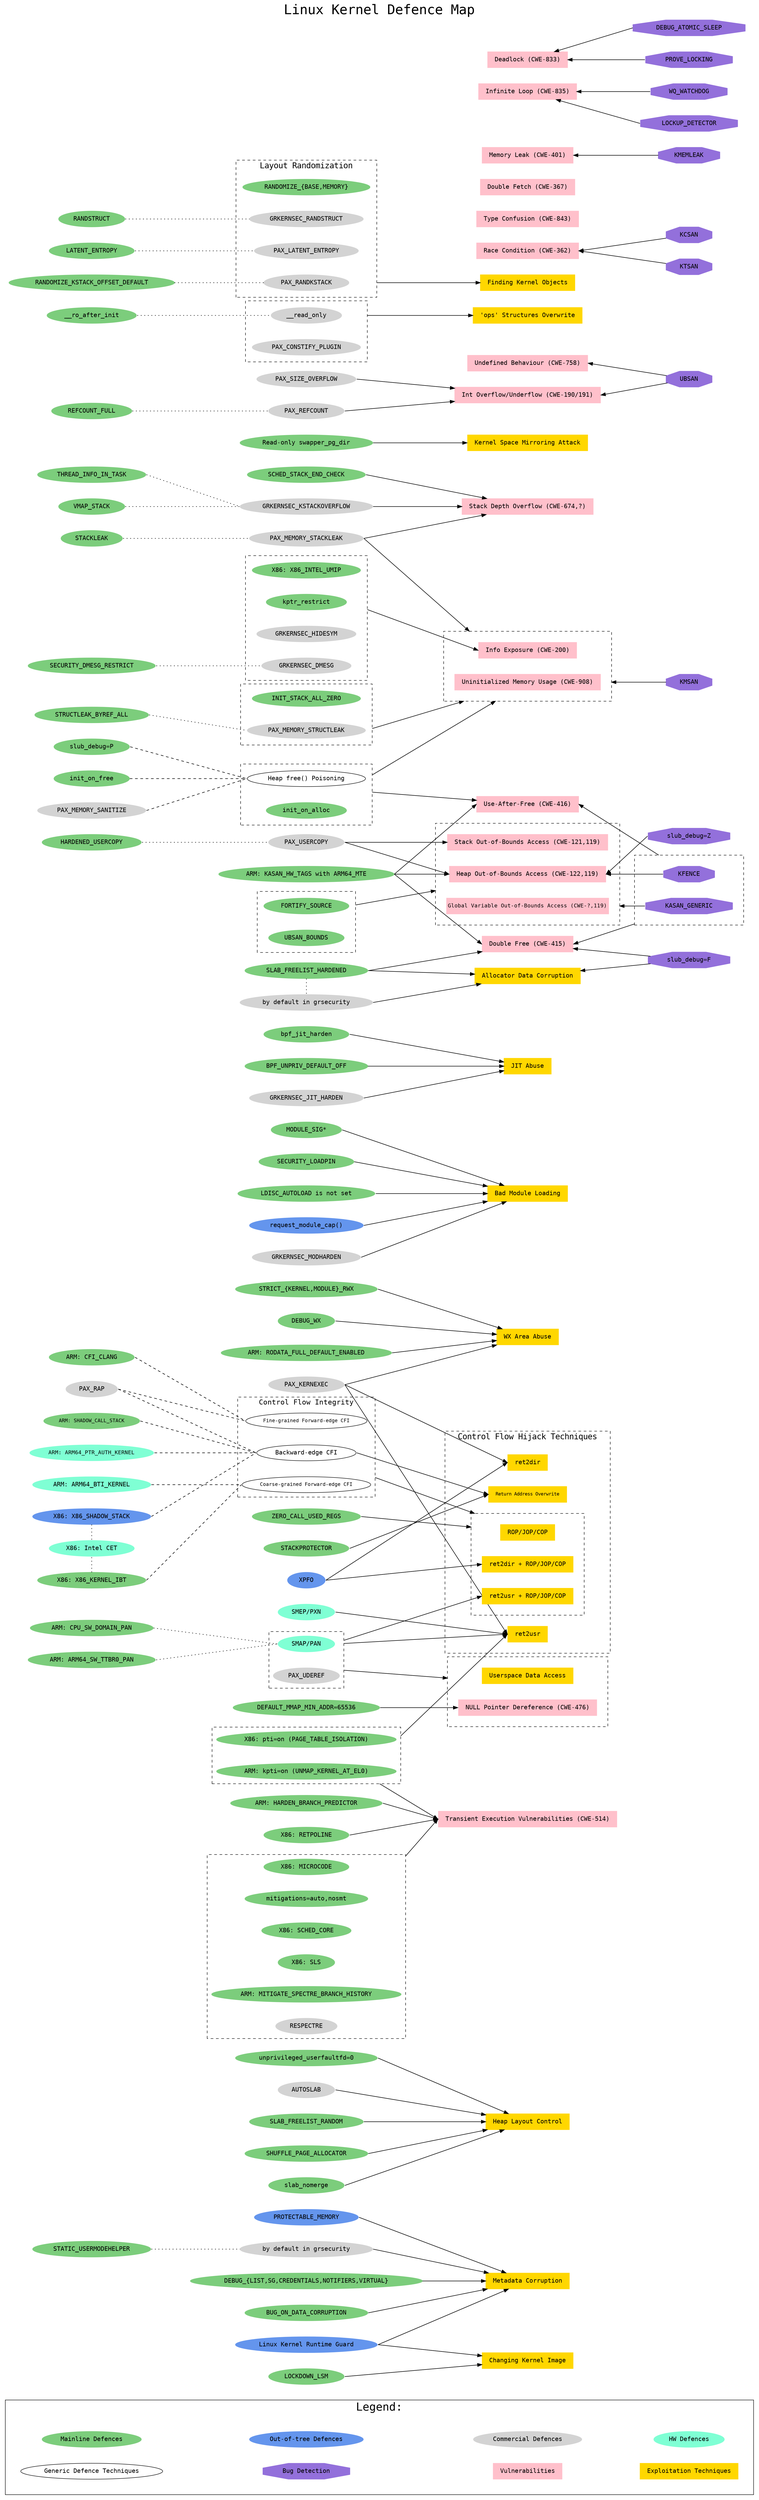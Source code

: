//
// Linux Kernel Defence Map showing the relationships between:
//  - Vulnerability classes
//  - Exploitation techniques
//  - Bug detection mechanisms
//  - Defence technologies
//
// Author: Alexander Popov <alex.popov@linux.com>
//
// License terms: GNU General Public License (GPL), version 3.0.
// For details see LICENSE file.
//
// The node connections don't mean "full mitigation."
// Rather, each connection represents some kind of relationship.
// So this map should help to navigate the documentation and Linux kernel sources.
// See the references in README.md.
//
// This map describes kernel security hardening.
// It doesn't cover cutting attack surface, userspace security features
// and policies enforced by various Linux Security Modules (LSM).
//
// It is written in DOT language.
// How to generate svg:
//    dot -Tsvg linux-kernel-defence-map.dot -o linux-kernel-defence-map.svg
//

digraph {
  labelloc=top;
  fontsize=30;
  fontname=monospace;
  label="Linux Kernel Defence Map";
  compound=true;
  nodesep=0.5;
  splines=line;
  remincross=true;

  rankdir=LR;
  node [style=filled, fontname=monospace, margin="0.22,0.055"];
  edge [penwidth=1.2];

  subgraph cluster_legend {
    fontsize=25;
    label="Legend:";
    style="solid";
    margin=35;

    "Mainline Defences" [shape=oval, color=palegreen3];
    "Out-of-tree Defences" [shape=oval, color=cornflowerblue];
    "Commercial Defences" [shape=oval, color=lightgrey];
    "HW Defences" [shape=oval, color=aquamarine];
    "Generic Defence Techniques" [shape=oval, color=black, style=solid];
    "Bug Detection" [shape=octagon, color=mediumpurple];
    "Vulnerabilities" [shape=box, color=pink];
    "Exploitation Techniques" [shape=box, color=gold];
  }

  // For pretty legend layout:
  edge [arrowhead=none, style=invis];
  "Mainline Defences":e -> "Out-of-tree Defences";
  "Out-of-tree Defences":e -> "Commercial Defences";
  "Commercial Defences":e -> "HW Defences";
  "Generic Defence Techniques":e -> "Bug Detection";
  "Bug Detection":e -> "Vulnerabilities";
  "Vulnerabilities":e -> "Exploitation Techniques";


  // Defences
  {
    rank=same;

    // Mainline Defences
    node [shape=oval, color=palegreen3, style=filled];
    "DEBUG_{LIST,SG,CREDENTIALS,NOTIFIERS,VIRTUAL}";
    "SLAB_FREELIST_RANDOM";
    "SHUFFLE_PAGE_ALLOCATOR";
    "STRICT_{KERNEL,MODULE}_RWX";
    "DEBUG_WX";
    "ARM: RODATA_FULL_DEFAULT_ENABLED";
    "BUG_ON_DATA_CORRUPTION";
    "MODULE_SIG*";
    "SECURITY_LOADPIN";
    "bpf_jit_harden";
    "DEFAULT_MMAP_MIN_ADDR=65536";
    "SCHED_STACK_END_CHECK";
    "slab_nomerge"; // similar to disabled SLAB_MERGE_DEFAULT
    "LOCKDOWN_LSM";
    "unprivileged_userfaultfd=0";
    "LDISC_AUTOLOAD is not set";
    "STACKPROTECTOR";
    "ARM: KASAN_HW_TAGS with ARM64_MTE";
    "ZERO_CALL_USED_REGS";
    "Read-only swapper_pg_dir";
    "ARM: HARDEN_BRANCH_PREDICTOR";
    "X86: RETPOLINE";
    "BPF_UNPRIV_DEFAULT_OFF";

    // Out-of-tree Defences
    node [shape=oval, color=cornflowerblue];
    "XPFO";
    "PROTECTABLE_MEMORY";
    "request_module_cap()";
    "Linux Kernel Runtime Guard"; // Disable MODULE_UNLOAD to make bypass harder

    // Commercial Defences
    node [shape=oval, color=lightgrey];
    "GRKERNSEC_KSTACKOVERFLOW";
    "PAX_REFCOUNT";
    "PAX_SIZE_OVERFLOW";
    "PAX_USERCOPY";
    "PAX_KERNEXEC";
    "GRKERNSEC_JIT_HARDEN";
    "PAX_MEMORY_STACKLEAK";
    "GRKERNSEC_MODHARDEN";
    grsecurity_hardened_usermodehelper [label="by default in grsecurity"];
    "AUTOSLAB";

    // HW Defences
    node [shape=oval, color=aquamarine];
    "SMEP/PXN";
  }

  subgraph cluster_cfi {
    label="Control Flow Integrity";
    fontsize=16;
    rank=same;
    style="dashed";
    margin=10;
    // Generic Defence Techniques
    node [shape=oval, color=black, style=solid];
    "Coarse-grained Forward-edge CFI" [fontsize=11];
    "Fine-grained Forward-edge CFI" [fontsize=11];
    "Backward-edge CFI";
  }

  subgraph cluster_cwe514_mitigations {
    label="";
    rank=same;
    style="dashed";
    margin=10;
    node [shape=oval, color=palegreen3]; // Mainline Defences
    "X86: MICROCODE";
    "mitigations=auto,nosmt";
    "X86: SCHED_CORE";
    "X86: SLS";
    "ARM: MITIGATE_SPECTRE_BRANCH_HISTORY";

    "RESPECTRE" [shape=oval, color=lightgrey]; // Commercial Defence
  }

  subgraph cluster_pti {
    label="";
    rank=same;
    style="dashed";
    margin=10;
    node [shape=oval, color=palegreen3]; // Mainline Defences
    "X86: pti=on (PAGE_TABLE_ISOLATION)";
    "ARM: kpti=on (UNMAP_KERNEL_AT_EL0)";
  }

  subgraph cluster_smap_pan_uderef {
    label="";
    rank=same;
    style="dashed";
    margin=10;
    "SMAP/PAN" [shape=oval, color=aquamarine]; // HW Defence
    "PAX_UDEREF" [shape=oval, color=lightgrey]; // Commercial Defence
  }

  subgraph cluster_ro {
    label="";
    rank=same;
    style="dashed";
    margin=15;
    // Commercial Defences
    node [shape=oval, color=lightgrey];
    "__read_only";
    "PAX_CONSTIFY_PLUGIN";
  }

  subgraph cluster_layout_randomization {
    label="Layout Randomization";
    rank=same;
    fontsize=18;
    style="dashed";
    margin=15;
    "RANDOMIZE_{BASE,MEMORY}" [shape=oval, color=palegreen3]; // Mainline Defence
    "GRKERNSEC_RANDSTRUCT" [shape=oval, color=lightgrey]; // Commercial Defence
    "PAX_RANDKSTACK" [shape=oval, color=lightgrey]; // Commercial Defence
    "PAX_LATENT_ENTROPY" [shape=oval, color=lightgrey]; // Commercial Defence
  }

  subgraph cluster_info_exposure_mitigations {
    label="";
    rank=same;
    style="dashed";
    margin=15;
    "X86: X86_INTEL_UMIP" [shape=oval, color=palegreen3]; // Mainline Defence
    "kptr_restrict" [shape=oval, color=palegreen3]; // Mainline Defence
    "GRKERNSEC_HIDESYM" [shape=oval, color=lightgrey]; // Commercial Defence
    "GRKERNSEC_DMESG" [shape=oval, color=lightgrey]; // Commercial Defence
  }

  subgraph cluster_freelist_hardening {
    label="";
    rank=same;
    style="invis";
    margin=15;
    "SLAB_FREELIST_HARDENED" [shape=oval, color=palegreen3]; // Mainline Defence
    grsecurity_hardened_freelist [label="by default in grsecurity", shape=oval, color=lightgrey]; // Commercial Defence
  }

  subgraph cluster_stack_init {
    label="";
    rank=same;
    style="dashed";
    margin=15;
    "INIT_STACK_ALL_ZERO" [shape=oval, color=palegreen3]; // Mainline Defence
    "PAX_MEMORY_STRUCTLEAK" [shape=oval, color=lightgrey]; // Commercial Defence
  }

  subgraph cluster_heap_erasing {
    label="";
    rank=same;
    style="dashed";
    margin=15;
    "Heap free() Poisoning" [shape=oval, color=black, style=solid]; // Generic Defence Technique
    "init_on_alloc" [shape=oval, color=palegreen3]; // Mainline Defence
  }

  subgraph cluster_oob_detection {
    label="";
    rank=same;
    style="dashed";
    margin=15;
    node [shape=oval, color=palegreen3]; // Mainline Defence
    "FORTIFY_SOURCE";
    "UBSAN_BOUNDS";
  }

  // Defences: child nodes
  {
    rank=same;

    // Mainline Defences
    node [shape=oval, color=palegreen3];
    "REFCOUNT_FULL";
    "HARDENED_USERCOPY";
    "VMAP_STACK";
    "THREAD_INFO_IN_TASK";
    "RANDSTRUCT";
    "STRUCTLEAK_BYREF_ALL";
    "LATENT_ENTROPY";
    "__ro_after_init";
    "SECURITY_DMESG_RESTRICT";
    "ARM: CPU_SW_DOMAIN_PAN";
    "ARM: ARM64_SW_TTBR0_PAN";
    "STATIC_USERMODEHELPER";
    "slub_debug=P"; // object and padding poisoning
    "init_on_free";
    "STACKLEAK";
    "RANDOMIZE_KSTACK_OFFSET_DEFAULT";
    "ARM: CFI_CLANG";
    "ARM: SHADOW_CALL_STACK" [fontsize=11];

    // Out-of-tree Defences
    node [shape=oval, color=cornflowerblue];

    // Commercial Defences
    node [shape=oval, color=lightgrey];
    "PAX_RAP";
    "PAX_MEMORY_SANITIZE";

    // HW Defences
    node [shape=oval, color=aquamarine];
    "ARM: ARM64_PTR_AUTH_KERNEL" [fontsize=12];
    "ARM: ARM64_BTI_KERNEL";
  }

  subgraph cluster_cet {
    label="";
    rank=same;
    style="invis";
    margin=10;
    "X86: Intel CET" [shape=oval, color=aquamarine]; // HW Defence
    "X86: X86_KERNEL_IBT" [shape=oval, color=palegreen3]; // Mainline Defence
    "X86: X86_SHADOW_STACK" [shape=oval, color=cornflowerblue]; // Out-of-tree Defence
  }

  // Defences relations
  edge [style=dotted, arrowhead=none, dir=none, headport=_, tailport=_];
  "ARM: CFI_CLANG":e -> "Fine-grained Forward-edge CFI":w [style=dashed];
  "ARM: ARM64_BTI_KERNEL":e -> "Coarse-grained Forward-edge CFI":w [style=dashed];
  "X86: Intel CET":e -> "Coarse-grained Forward-edge CFI":w [style=invis];
  "X86: Intel CET":e -> "Backward-edge CFI":w [style=invis];
  "X86: X86_KERNEL_IBT":e -> "Coarse-grained Forward-edge CFI":w [style=dashed];
  "X86: X86_KERNEL_IBT" -> "X86: Intel CET" [constraint=false];
  "X86: X86_SHADOW_STACK":e -> "Backward-edge CFI":w [style=dashed];
  "X86: X86_SHADOW_STACK" -> "X86: Intel CET" [constraint=false];
  "PAX_RAP":e -> "Fine-grained Forward-edge CFI":w [style=dashed];
  "PAX_RAP":e -> "Backward-edge CFI":w [style=dashed];
  "ARM: ARM64_PTR_AUTH_KERNEL":e -> "Backward-edge CFI":w [style=dashed];
  "ARM: SHADOW_CALL_STACK":e -> "Backward-edge CFI":w [style=dashed];
  "REFCOUNT_FULL":e -> "PAX_REFCOUNT":w;
  "HARDENED_USERCOPY":e -> "PAX_USERCOPY":w;
  "VMAP_STACK":e -> "GRKERNSEC_KSTACKOVERFLOW":w;
  "THREAD_INFO_IN_TASK":e -> "GRKERNSEC_KSTACKOVERFLOW":w;
  "RANDSTRUCT":e -> "GRKERNSEC_RANDSTRUCT";
  "STRUCTLEAK_BYREF_ALL":e -> "PAX_MEMORY_STRUCTLEAK":w;
  "LATENT_ENTROPY":e -> "PAX_LATENT_ENTROPY";
  "__ro_after_init":e -> "__read_only";
  "SECURITY_DMESG_RESTRICT":e -> "GRKERNSEC_DMESG";
  "STACKLEAK":e -> "PAX_MEMORY_STACKLEAK":w;
  "ARM: CPU_SW_DOMAIN_PAN":e -> "SMAP/PAN":w;
  "ARM: ARM64_SW_TTBR0_PAN":e -> "SMAP/PAN":w;
  "STATIC_USERMODEHELPER":e -> grsecurity_hardened_usermodehelper;
  "SLAB_FREELIST_HARDENED" -> grsecurity_hardened_freelist [constraint=false];
  "PAX_MEMORY_SANITIZE":e -> "Heap free() Poisoning":w [style=dashed];
  "slub_debug=P":e -> "Heap free() Poisoning":w [style=dashed];
  "init_on_free" -> "Heap free() Poisoning":w [style=dashed];
  "RANDOMIZE_KSTACK_OFFSET_DEFAULT":e -> "PAX_RANDKSTACK";


  // Vulnerabilities and Exploitation Techniques
  {
    rank=same;

    // Vulnerabilities
    node [shape=box, color=pink];
    "Stack Depth Overflow (CWE-674,?)" [URL="https://cwe.mitre.org/data/definitions/674.html"];
    "Int Overflow/Underflow (CWE-190/191)" [URL="https://cwe.mitre.org/data/definitions/190.html"];
    "Use-After-Free (CWE-416)" [URL="https://cwe.mitre.org/data/definitions/416.html"];
    "Double Free (CWE-415)" [URL="https://cwe.mitre.org/data/definitions/415.html"];
    "Race Condition (CWE-362)" [URL="https://cwe.mitre.org/data/definitions/362.html"];
    "Undefined Behaviour (CWE-758)" [URL="https://cwe.mitre.org/data/definitions/758.html"];
    "Type Confusion (CWE-843)" [URL="https://cwe.mitre.org/data/definitions/843.html"];
    "Double Fetch (CWE-367)" [URL="https://cwe.mitre.org/data/definitions/367.html"];
    "Memory Leak (CWE-401)" [URL="https://cwe.mitre.org/data/definitions/401.html"];
    "Transient Execution Vulnerabilities (CWE-514)" [URL="https://cwe.mitre.org/data/definitions/514.html"];

    // Exploitation Techniques
    node [shape=box, color=gold];
    "Metadata Corruption";
    "Allocator Data Corruption";
    "Heap Layout Control";
    "Finding Kernel Objects";
    "JIT Abuse";
    "WX Area Abuse";
    "Changing Kernel Image";
    "Bad Module Loading";
    "'ops' Structures Overwrite";
    "Kernel Space Mirroring Attack";
  }

  subgraph cluster_oob {
    label="";
    rank=same;
    style="dashed";
    margin=25;

    // Vulnerabilities
    node [shape=box, color=pink];
    "Heap Out-of-Bounds Access (CWE-122,119)" [URL="https://cwe.mitre.org/data/definitions/122.html"];
    "Stack Out-of-Bounds Access (CWE-121,119)" [URL="https://cwe.mitre.org/data/definitions/121.html"];
    "Global Variable Out-of-Bounds Access (CWE-?,119)" [fontsize=12, margin="0.04", URL="https://cwe.mitre.org/data/definitions/119.html"];
  }

  subgraph cluster_userspace_access {
    label="";
    rank=same;
    style="dashed";
    margin=25;

    // Vulnerability
    "NULL Pointer Dereference (CWE-476)" [shape=box, color=pink, URL="https://cwe.mitre.org/data/definitions/476.html"];

    // Exploitation Technique
    "Userspace Data Access" [shape=box, color=gold];
  }

  subgraph cluster_control_flow_hijack {
    label="  Control Flow Hijack Techniques  ";
    fontsize=18;
    rank=same;
    style="dashed";
    margin=25;
    node [shape=box, color=gold]; // Exploitation Techniques
    subgraph cluster_with_rop {
      label="";
      margin=25;
      "ROP/JOP/COP";
      "ret2usr + ROP/JOP/COP";
      "ret2dir + ROP/JOP/COP";
    }
    "ret2usr";
    "ret2dir";
    "Return Address Overwrite" [fontsize=10.5];
  }

  subgraph cluster_info_exposures {
    label="";
    rank=same;
    style="dashed";
    margin=25;
    node [shape=box, color=pink]; // Vulnerabilities
    "Info Exposure (CWE-200)" [URL="https://cwe.mitre.org/data/definitions/200.html"];
    "Uninitialized Memory Usage (CWE-908)" [URL="https://cwe.mitre.org/data/definitions/908.html"];
  }

  subgraph cluster_hang {
    label="";
    rank=same;
    style="invis";
    margin=25;
    node [shape=box, color=pink]; // Vulnerabilities
    "Deadlock (CWE-833)" [URL="https://cwe.mitre.org/data/definitions/833.html"];
    "Infinite Loop (CWE-835)" [URL="https://cwe.mitre.org/data/definitions/835.html"];
  }

  // Bug Detection Mechanisms
  {
    rank=same;
    node [shape=octagon, color=mediumpurple];
    "UBSAN";
    "KMSAN";
    "KTSAN";
    "KCSAN";
    "KMEMLEAK";
    "PROVE_LOCKING";
    "DEBUG_ATOMIC_SLEEP";
    "LOCKUP_DETECTOR";
    "WQ_WATCHDOG";
    "slub_debug=F"; // sanity checks
    "slub_debug=Z"; // red zoning
  }

  subgraph cluster_uaf_detection {
    label="";
    rank=same;
    style="dashed";
    margin=25;
    node [shape=octagon, color=mediumpurple]; // Bug Detection Mechanisms
    "KASAN_GENERIC";
    "KFENCE";
  }

  // Relations: Bug Detection Mechanisms vs Vulnerabilities
  edge [style=solid, arrowhead=normal, dir=back, headport=_, tailport=_];
  "Global Variable Out-of-Bounds Access (CWE-?,119)":e -> "KASAN_GENERIC":w [ltail=cluster_oob];
  "Use-After-Free (CWE-416)":e -> "KFENCE" [lhead=cluster_uaf_detection];
  "Double Free (CWE-415)":e -> "KASAN_GENERIC" [lhead=cluster_uaf_detection];
  "Undefined Behaviour (CWE-758)":e -> "UBSAN";
  "Int Overflow/Underflow (CWE-190/191)":e -> "UBSAN";
  "Uninitialized Memory Usage (CWE-908)":e -> "KMSAN" [ltail=cluster_info_exposures];
  "Race Condition (CWE-362)":e -> "KTSAN";
  "Race Condition (CWE-362)":e -> "KCSAN";
  "Memory Leak (CWE-401)":e -> "KMEMLEAK";
  "Deadlock (CWE-833)" -> "PROVE_LOCKING":w;
  "Deadlock (CWE-833)" -> "DEBUG_ATOMIC_SLEEP":w;
  "Infinite Loop (CWE-835)" -> "LOCKUP_DETECTOR":w;
  "Infinite Loop (CWE-835)" -> "WQ_WATCHDOG":w;
  "Heap Out-of-Bounds Access (CWE-122,119)":e -> "slub_debug=Z":w;
  "Double Free (CWE-415)" -> "slub_debug=F";
  "Allocator Data Corruption" -> "slub_debug=F";
  "Heap Out-of-Bounds Access (CWE-122,119)":e -> "KFENCE":w;


  // Relations: Defences vs Vulnerabilities and Exploitation Techniques
  edge [style=solid, arrowhead=normal, dir=forward, headport=_, tailport=_];
  "GRKERNSEC_KSTACKOVERFLOW":e -> "Stack Depth Overflow (CWE-674,?)";
  "PAX_MEMORY_STACKLEAK":e -> "Stack Depth Overflow (CWE-674,?)";
  "SCHED_STACK_END_CHECK":e -> "Stack Depth Overflow (CWE-674,?)";

  "PAX_USERCOPY":e -> "Heap Out-of-Bounds Access (CWE-122,119)":w;
  "ARM: KASAN_HW_TAGS with ARM64_MTE":e -> "Heap Out-of-Bounds Access (CWE-122,119)":w;
  "FORTIFY_SOURCE":e -> "Heap Out-of-Bounds Access (CWE-122,119)" [ltail=cluster_oob_detection, lhead=cluster_oob];

  "PAX_USERCOPY":e -> "Stack Out-of-Bounds Access (CWE-121,119)":w;

  "PAX_REFCOUNT":e -> "Int Overflow/Underflow (CWE-190/191)";
  "PAX_SIZE_OVERFLOW":e -> "Int Overflow/Underflow (CWE-190/191)";

  "PAX_MEMORY_STACKLEAK":e -> "Uninitialized Memory Usage (CWE-908)" [lhead=cluster_info_exposures];
  "PAX_MEMORY_STRUCTLEAK":e -> "Uninitialized Memory Usage (CWE-908)" [ltail=cluster_stack_init, lhead=cluster_info_exposures];
  "Heap free() Poisoning":e -> "Uninitialized Memory Usage (CWE-908)" [ltail=cluster_heap_erasing, lhead=cluster_info_exposures];

  "Heap free() Poisoning":s -> "Use-After-Free (CWE-416)" [ltail=cluster_heap_erasing];
  "ARM: KASAN_HW_TAGS with ARM64_MTE":e -> "Use-After-Free (CWE-416)":w;

  "SLAB_FREELIST_HARDENED":e -> "Double Free (CWE-415)";
  "ARM: KASAN_HW_TAGS with ARM64_MTE":e -> "Double Free (CWE-415)":w;

  "kptr_restrict":e -> "Info Exposure (CWE-200)":w [ltail=cluster_info_exposure_mitigations];

  "DEBUG_{LIST,SG,CREDENTIALS,NOTIFIERS,VIRTUAL}":e -> "Metadata Corruption";
  "BUG_ON_DATA_CORRUPTION":e -> "Metadata Corruption";
  "PROTECTABLE_MEMORY":e -> "Metadata Corruption";
  grsecurity_hardened_usermodehelper:e -> "Metadata Corruption";
  "Linux Kernel Runtime Guard":e -> "Metadata Corruption";

  grsecurity_hardened_freelist:e -> "Allocator Data Corruption";
  "SLAB_FREELIST_HARDENED":e -> "Allocator Data Corruption";

  "__read_only":e -> "'ops' Structures Overwrite" [ltail=cluster_ro];

  "SLAB_FREELIST_RANDOM":e -> "Heap Layout Control";
  "slab_nomerge":e -> "Heap Layout Control";
  "SHUFFLE_PAGE_ALLOCATOR":e -> "Heap Layout Control";
  "unprivileged_userfaultfd=0":e -> "Heap Layout Control";
  "AUTOSLAB":e -> "Heap Layout Control";

  "STACKPROTECTOR":e -> "Return Address Overwrite":w;
  "Backward-edge CFI":e -> "Return Address Overwrite":w;

  "Backward-edge CFI" -> "ROP/JOP/COP" [lhead=cluster_with_rop, ltail=cluster_cfi];
  "ZERO_CALL_USED_REGS":e -> "ROP/JOP/COP" [lhead=cluster_with_rop, constraint=false];

  "PAX_KERNEXEC":e -> "ret2usr":w;
  "X86: pti=on (PAGE_TABLE_ISOLATION)":e -> "ret2usr":w [ltail=cluster_pti];
  "SMEP/PXN":e -> "ret2usr":w;
  "SMAP/PAN":e -> "ret2usr":w [ltail=cluster_smap_pan_uderef];

  "PAX_UDEREF":n -> "Userspace Data Access":s [ltail=cluster_smap_pan_uderef, lhead=cluster_userspace_access];

  "DEFAULT_MMAP_MIN_ADDR=65536":e -> "NULL Pointer Dereference (CWE-476)":w;

  "SMAP/PAN":s -> "ret2usr + ROP/JOP/COP":w [ltail=cluster_smap_pan_uderef];

  "PAX_KERNEXEC":e -> "ret2dir":w;
  "XPFO":e -> "ret2dir":w;

  "XPFO":e -> "ret2dir + ROP/JOP/COP":w;

  "PAX_RANDKSTACK":e -> "Finding Kernel Objects" [ltail=cluster_layout_randomization];

  "GRKERNSEC_JIT_HARDEN":e -> "JIT Abuse";
  "bpf_jit_harden":e -> "JIT Abuse";
  "BPF_UNPRIV_DEFAULT_OFF" -> "JIT Abuse";

  "PAX_KERNEXEC":e -> "WX Area Abuse";
  "STRICT_{KERNEL,MODULE}_RWX":e -> "WX Area Abuse";
  "DEBUG_WX":e -> "WX Area Abuse";
  "ARM: RODATA_FULL_DEFAULT_ENABLED":e -> "WX Area Abuse";

  "LOCKDOWN_LSM":e -> "Changing Kernel Image";
  "Linux Kernel Runtime Guard":e -> "Changing Kernel Image";

  "GRKERNSEC_MODHARDEN":e -> "Bad Module Loading";
  "MODULE_SIG*":e -> "Bad Module Loading";
  "SECURITY_LOADPIN":e -> "Bad Module Loading";
  "request_module_cap()":e -> "Bad Module Loading";
  "LDISC_AUTOLOAD is not set":e -> "Bad Module Loading";

  "mitigations=auto,nosmt":e -> "Transient Execution Vulnerabilities (CWE-514)":w [ltail=cluster_cwe514_mitigations];
  "X86: RETPOLINE":e -> "Transient Execution Vulnerabilities (CWE-514)":w;
  "ARM: HARDEN_BRANCH_PREDICTOR":e -> "Transient Execution Vulnerabilities (CWE-514)":w;
  "X86: pti=on (PAGE_TABLE_ISOLATION)" -> "Transient Execution Vulnerabilities (CWE-514)":w [ltail=cluster_pti];

  "Read-only swapper_pg_dir":e -> "Kernel Space Mirroring Attack":w;
}
